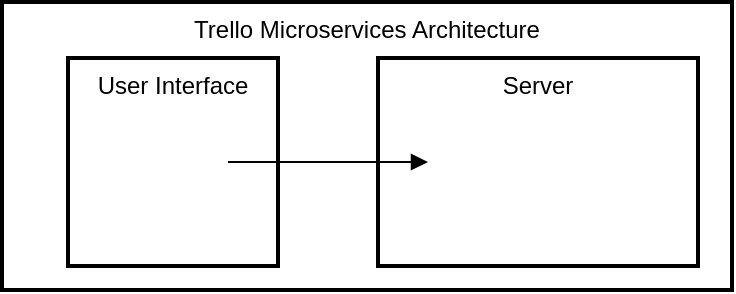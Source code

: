 <mxfile version="24.6.4" type="github">
  <diagram name="Page-1" id="-vT_Bjmg6V-tcik7j1_8">
    <mxGraphModel>
      <root>
        <mxCell id="0" />
        <mxCell id="1" parent="0" />
        <mxCell id="2" value="Trello Microservices Architecture" style="whiteSpace=wrap;strokeWidth=2;verticalAlign=top;" vertex="1" parent="1">
          <mxGeometry width="365" height="144" as="geometry" />
        </mxCell>
        <mxCell id="3" value="React" style="whiteSpace=wrap;strokeWidth=2;" vertex="1" parent="2">
          <mxGeometry x="58" y="63" width="55" height="34" as="geometry" />
        </mxCell>
        <mxCell id="4" value="User Interface" style="whiteSpace=wrap;strokeWidth=2;verticalAlign=top;" vertex="1" parent="2">
          <mxGeometry x="33" y="28" width="105" height="104" as="geometry" />
        </mxCell>
        <mxCell id="5" value="Node Express" style="whiteSpace=wrap;strokeWidth=2;" vertex="1" parent="2">
          <mxGeometry x="213" y="63" width="110" height="34" as="geometry" />
        </mxCell>
        <mxCell id="6" value="Server" style="whiteSpace=wrap;strokeWidth=2;verticalAlign=top;" vertex="1" parent="2">
          <mxGeometry x="188" y="28" width="160" height="104" as="geometry" />
        </mxCell>
        <mxCell id="7" value="" style="curved=1;startArrow=none;endArrow=block;exitX=1.01;exitY=0.5;entryX=0;entryY=0.5;" edge="1" parent="2" source="3" target="5">
          <mxGeometry relative="1" as="geometry">
            <Array as="points" />
          </mxGeometry>
        </mxCell>
      </root>
    </mxGraphModel>
  </diagram>
</mxfile>
